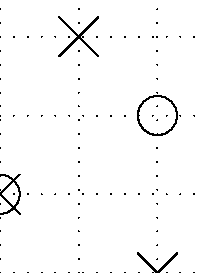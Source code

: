 input TEX

def addFire(expr v, u)=
    begingroup
        save deva, devb;
        pair deva, devb;
        deva := (0.25u, 0.25u);
        devb := (-0.25u, 0.25u);

        draw v+deva -- v-deva;
        draw v+devb -- v-devb;
    endgroup
enddef;

def addHouse(expr v, u)=
    begingroup
        save deva, devb;
        pair deva, devb;
        deva := (0.25u, 0);
        devb := (0, 0.25u);

        draw v+deva .. v+devb .. v-deva .. v-devb .. cycle;
    endgroup
enddef;

beginfig(1);
    u := 1cm;

    for i=-1 upto 3:
        label.lft(decimal i, (-1.5u, i*u));
        draw (-1.5u, i*u)--(2.5u, i*u) dashed withdots;
    endfor;
    for i=-1 upto 2:
        label.bot(decimal i, (i*u, -1.5u));
        draw (i*u, -1.5u)--(i*u, 3.5*u) dashed withdots;
    endfor;

    addHouse((0, 1u), u);
    addHouse((1u, -1u), u);
    addHouse((2u, 2u), u);

    addFire((2u, 0), u);
    addFire((-1u, -1u), u);
    addFire((1u, 3u), u);
    addFire((0, 1u), u);

    addHouse((-1.5u, -2.5u), u);
    label.rt(TEX("- remiza"), (-1.25u, -2.5u));

    addFire((0.75u, -2.5u), u);
    label.rt(TEX("- po\.zar"), (1u, -2.5u));
endfig;
end;
